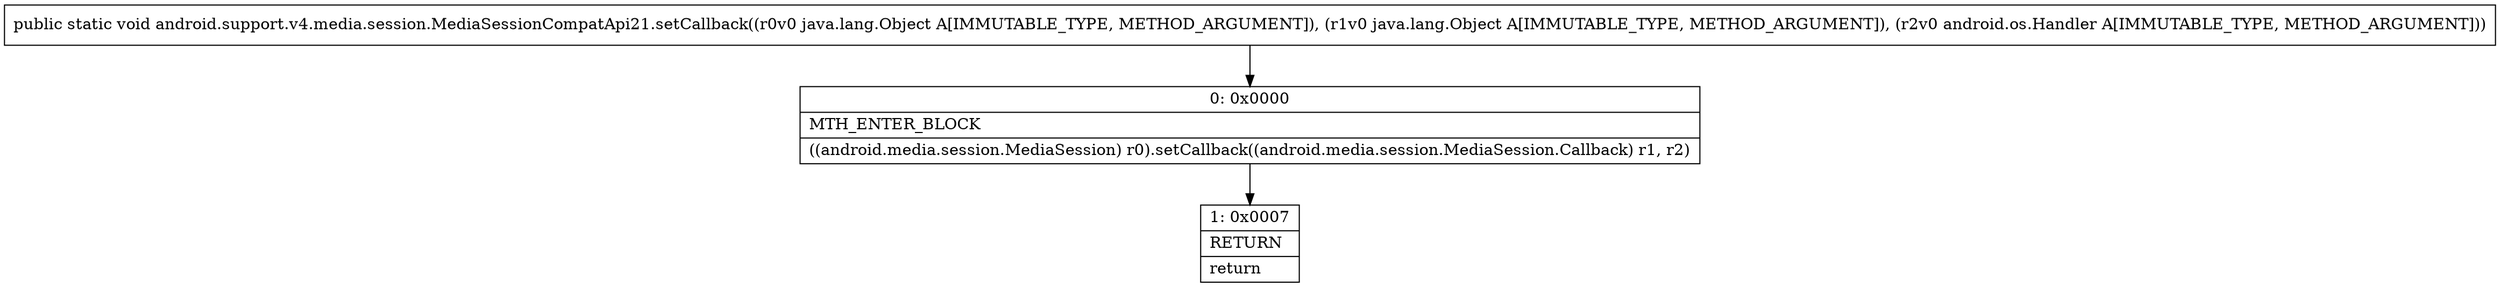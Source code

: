 digraph "CFG forandroid.support.v4.media.session.MediaSessionCompatApi21.setCallback(Ljava\/lang\/Object;Ljava\/lang\/Object;Landroid\/os\/Handler;)V" {
Node_0 [shape=record,label="{0\:\ 0x0000|MTH_ENTER_BLOCK\l|((android.media.session.MediaSession) r0).setCallback((android.media.session.MediaSession.Callback) r1, r2)\l}"];
Node_1 [shape=record,label="{1\:\ 0x0007|RETURN\l|return\l}"];
MethodNode[shape=record,label="{public static void android.support.v4.media.session.MediaSessionCompatApi21.setCallback((r0v0 java.lang.Object A[IMMUTABLE_TYPE, METHOD_ARGUMENT]), (r1v0 java.lang.Object A[IMMUTABLE_TYPE, METHOD_ARGUMENT]), (r2v0 android.os.Handler A[IMMUTABLE_TYPE, METHOD_ARGUMENT])) }"];
MethodNode -> Node_0;
Node_0 -> Node_1;
}

